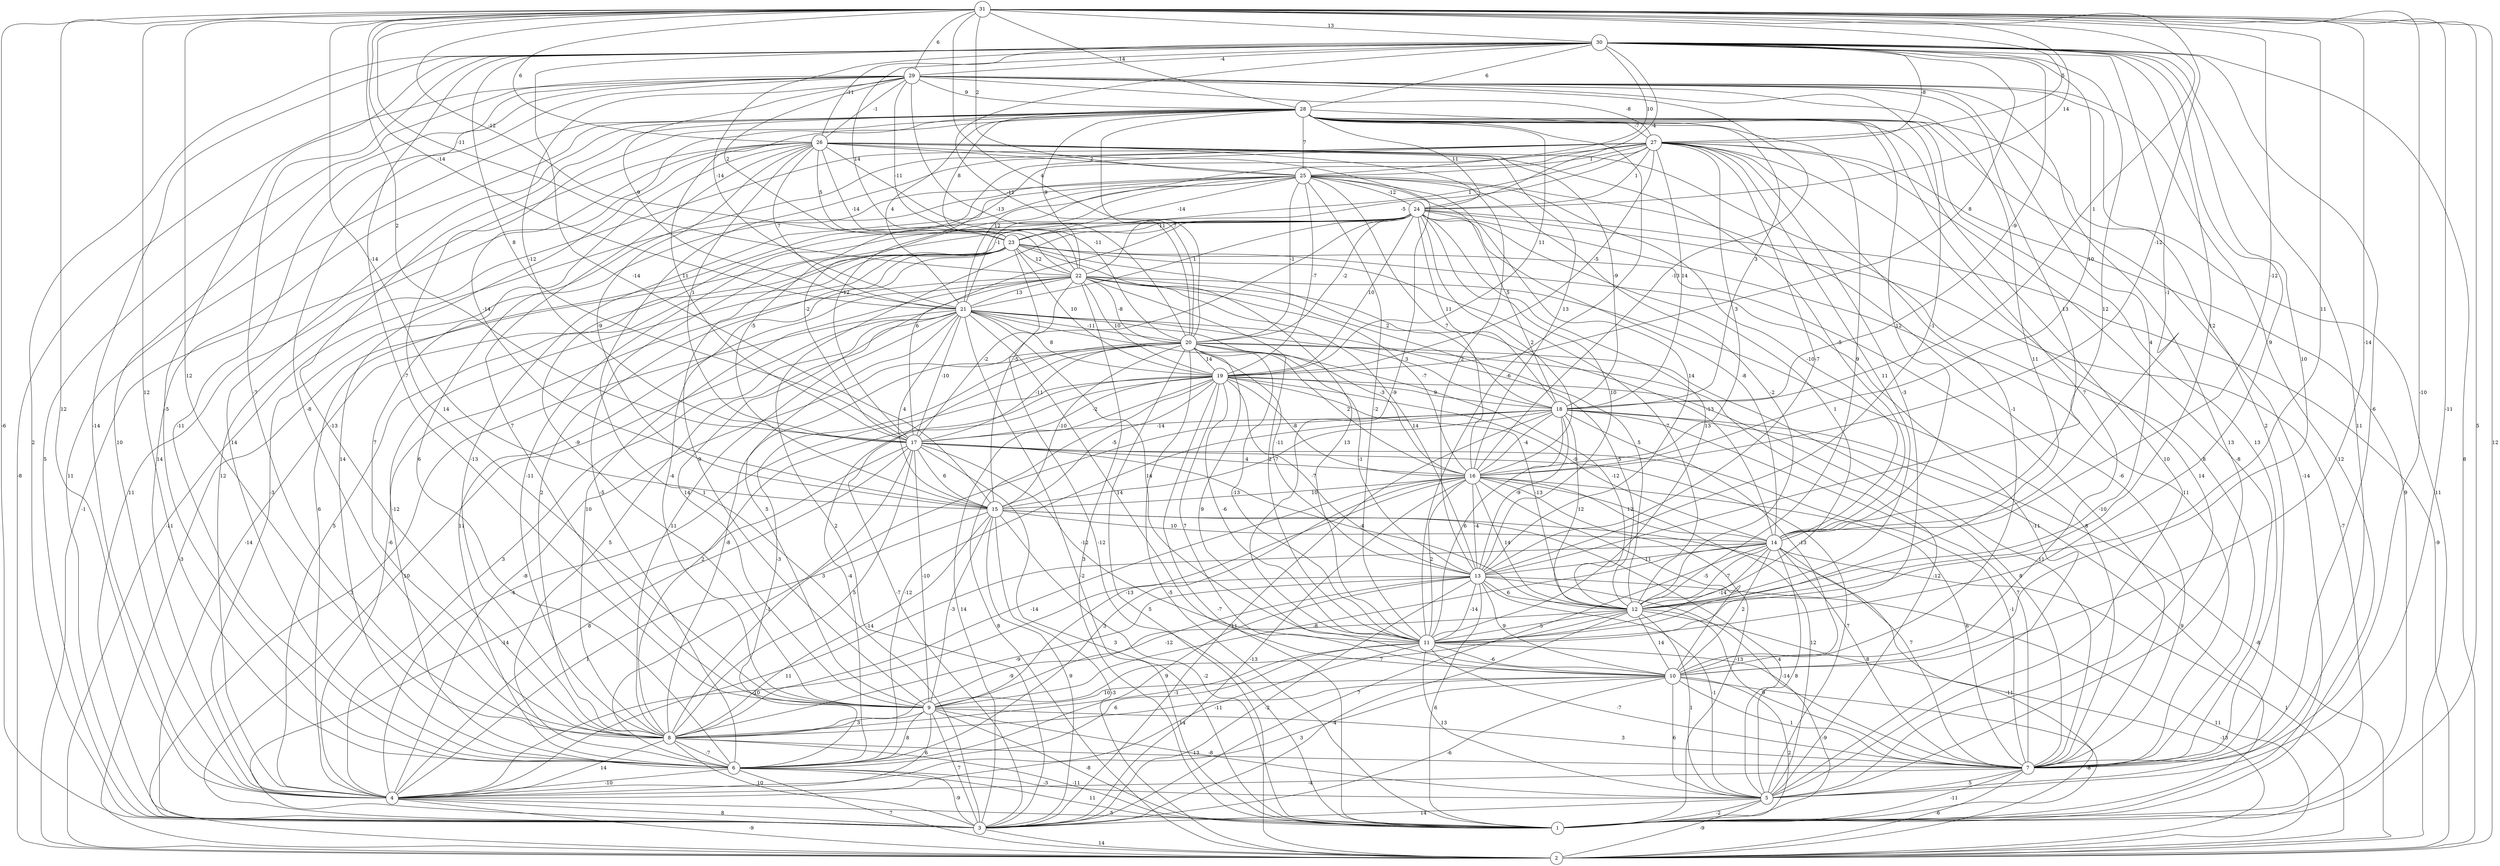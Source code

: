 graph { 
	 fontname="Helvetica,Arial,sans-serif" 
	 node [shape = circle]; 
	 31 -- 1 [label = "5"];
	 31 -- 2 [label = "12"];
	 31 -- 3 [label = "-6"];
	 31 -- 4 [label = "12"];
	 31 -- 5 [label = "-11"];
	 31 -- 6 [label = "12"];
	 31 -- 7 [label = "-10"];
	 31 -- 8 [label = "12"];
	 31 -- 10 [label = "-14"];
	 31 -- 12 [label = "11"];
	 31 -- 14 [label = "-12"];
	 31 -- 15 [label = "-14"];
	 31 -- 16 [label = "-12"];
	 31 -- 17 [label = "2"];
	 31 -- 18 [label = "1"];
	 31 -- 20 [label = "4"];
	 31 -- 21 [label = "-14"];
	 31 -- 22 [label = "-11"];
	 31 -- 23 [label = "-12"];
	 31 -- 24 [label = "14"];
	 31 -- 25 [label = "2"];
	 31 -- 26 [label = "6"];
	 31 -- 27 [label = "5"];
	 31 -- 28 [label = "-14"];
	 31 -- 29 [label = "6"];
	 31 -- 30 [label = "13"];
	 30 -- 2 [label = "8"];
	 30 -- 3 [label = "2"];
	 30 -- 4 [label = "-14"];
	 30 -- 5 [label = "11"];
	 30 -- 6 [label = "-5"];
	 30 -- 7 [label = "-6"];
	 30 -- 8 [label = "-7"];
	 30 -- 9 [label = "-7"];
	 30 -- 10 [label = "10"];
	 30 -- 11 [label = "9"];
	 30 -- 12 [label = "12"];
	 30 -- 13 [label = "12"];
	 30 -- 14 [label = "-1"];
	 30 -- 15 [label = "-14"];
	 30 -- 16 [label = "10"];
	 30 -- 17 [label = "8"];
	 30 -- 18 [label = "-9"];
	 30 -- 19 [label = "8"];
	 30 -- 20 [label = "-11"];
	 30 -- 21 [label = "-14"];
	 30 -- 22 [label = "14"];
	 30 -- 24 [label = "-4"];
	 30 -- 25 [label = "10"];
	 30 -- 26 [label = "-11"];
	 30 -- 27 [label = "-8"];
	 30 -- 28 [label = "6"];
	 30 -- 29 [label = "-4"];
	 29 -- 1 [label = "12"];
	 29 -- 2 [label = "-8"];
	 29 -- 3 [label = "5"];
	 29 -- 4 [label = "10"];
	 29 -- 5 [label = "13"];
	 29 -- 6 [label = "-11"];
	 29 -- 7 [label = "2"];
	 29 -- 8 [label = "-8"];
	 29 -- 11 [label = "11"];
	 29 -- 12 [label = "4"];
	 29 -- 13 [label = "-1"];
	 29 -- 14 [label = "13"];
	 29 -- 16 [label = "-13"];
	 29 -- 17 [label = "-12"];
	 29 -- 20 [label = "-13"];
	 29 -- 21 [label = "9"];
	 29 -- 22 [label = "-11"];
	 29 -- 23 [label = "2"];
	 29 -- 26 [label = "-1"];
	 29 -- 27 [label = "-8"];
	 29 -- 28 [label = "9"];
	 28 -- 1 [label = "-14"];
	 28 -- 2 [label = "11"];
	 28 -- 3 [label = "11"];
	 28 -- 4 [label = "14"];
	 28 -- 5 [label = "10"];
	 28 -- 6 [label = "14"];
	 28 -- 7 [label = "13"];
	 28 -- 8 [label = "-13"];
	 28 -- 9 [label = "14"];
	 28 -- 10 [label = "7"];
	 28 -- 11 [label = "-6"];
	 28 -- 12 [label = "9"];
	 28 -- 14 [label = "12"];
	 28 -- 15 [label = "-14"];
	 28 -- 17 [label = "11"];
	 28 -- 18 [label = "3"];
	 28 -- 19 [label = "11"];
	 28 -- 20 [label = "7"];
	 28 -- 21 [label = "4"];
	 28 -- 22 [label = "9"];
	 28 -- 23 [label = "8"];
	 28 -- 24 [label = "11"];
	 28 -- 25 [label = "7"];
	 28 -- 27 [label = "-7"];
	 27 -- 1 [label = "9"];
	 27 -- 3 [label = "1"];
	 27 -- 4 [label = "12"];
	 27 -- 5 [label = "14"];
	 27 -- 6 [label = "6"];
	 27 -- 7 [label = "-8"];
	 27 -- 10 [label = "-1"];
	 27 -- 11 [label = "-3"];
	 27 -- 12 [label = "11"];
	 27 -- 13 [label = "-7"];
	 27 -- 15 [label = "-5"];
	 27 -- 16 [label = "3"];
	 27 -- 17 [label = "-12"];
	 27 -- 18 [label = "14"];
	 27 -- 19 [label = "-5"];
	 27 -- 21 [label = "12"];
	 27 -- 22 [label = "-5"];
	 27 -- 23 [label = "1"];
	 27 -- 24 [label = "1"];
	 27 -- 25 [label = "1"];
	 26 -- 2 [label = "-1"];
	 26 -- 3 [label = "11"];
	 26 -- 6 [label = "14"];
	 26 -- 7 [label = "8"];
	 26 -- 8 [label = "7"];
	 26 -- 9 [label = "7"];
	 26 -- 11 [label = "-9"];
	 26 -- 13 [label = "2"];
	 26 -- 14 [label = "-5"];
	 26 -- 15 [label = "-9"];
	 26 -- 16 [label = "13"];
	 26 -- 17 [label = "1"];
	 26 -- 18 [label = "-9"];
	 26 -- 20 [label = "-11"];
	 26 -- 21 [label = "7"];
	 26 -- 22 [label = "-14"];
	 26 -- 23 [label = "5"];
	 26 -- 25 [label = "2"];
	 25 -- 2 [label = "-11"];
	 25 -- 4 [label = "-3"];
	 25 -- 7 [label = "-6"];
	 25 -- 8 [label = "-13"];
	 25 -- 9 [label = "-9"];
	 25 -- 11 [label = "-2"];
	 25 -- 12 [label = "-2"];
	 25 -- 13 [label = "14"];
	 25 -- 14 [label = "-10"];
	 25 -- 16 [label = "7"];
	 25 -- 17 [label = "-2"];
	 25 -- 18 [label = "5"];
	 25 -- 19 [label = "-7"];
	 25 -- 20 [label = "-1"];
	 25 -- 21 [label = "-1"];
	 25 -- 23 [label = "-14"];
	 25 -- 24 [label = "-12"];
	 24 -- 1 [label = "-7"];
	 24 -- 2 [label = "-9"];
	 24 -- 3 [label = "2"];
	 24 -- 4 [label = "6"];
	 24 -- 6 [label = "-5"];
	 24 -- 7 [label = "11"];
	 24 -- 8 [label = "-11"];
	 24 -- 9 [label = "9"];
	 24 -- 11 [label = "13"];
	 24 -- 12 [label = "1"];
	 24 -- 13 [label = "10"];
	 24 -- 14 [label = "-8"];
	 24 -- 15 [label = "-5"];
	 24 -- 16 [label = "2"];
	 24 -- 17 [label = "6"];
	 24 -- 18 [label = "11"];
	 24 -- 19 [label = "10"];
	 24 -- 20 [label = "-2"];
	 24 -- 21 [label = "1"];
	 24 -- 23 [label = "11"];
	 23 -- 1 [label = "-12"];
	 23 -- 2 [label = "-3"];
	 23 -- 3 [label = "-14"];
	 23 -- 4 [label = "5"];
	 23 -- 5 [label = "-11"];
	 23 -- 6 [label = "-12"];
	 23 -- 7 [label = "-10"];
	 23 -- 8 [label = "2"];
	 23 -- 9 [label = "-4"];
	 23 -- 11 [label = "13"];
	 23 -- 12 [label = "7"];
	 23 -- 18 [label = "2"];
	 23 -- 19 [label = "10"];
	 23 -- 22 [label = "12"];
	 22 -- 1 [label = "3"];
	 22 -- 4 [label = "-6"];
	 22 -- 6 [label = "11"];
	 22 -- 7 [label = "8"];
	 22 -- 8 [label = "10"];
	 22 -- 9 [label = "14"];
	 22 -- 11 [label = "2"];
	 22 -- 12 [label = "5"];
	 22 -- 13 [label = "14"];
	 22 -- 14 [label = "-13"];
	 22 -- 16 [label = "-7"];
	 22 -- 17 [label = "-2"];
	 22 -- 19 [label = "10"];
	 22 -- 20 [label = "-8"];
	 22 -- 21 [label = "13"];
	 21 -- 1 [label = "-2"];
	 21 -- 2 [label = "3"];
	 21 -- 3 [label = "10"];
	 21 -- 4 [label = "3"];
	 21 -- 6 [label = "5"];
	 21 -- 8 [label = "11"];
	 21 -- 9 [label = "5"];
	 21 -- 10 [label = "14"];
	 21 -- 11 [label = "14"];
	 21 -- 12 [label = "5"];
	 21 -- 13 [label = "-11"];
	 21 -- 15 [label = "4"];
	 21 -- 16 [label = "-3"];
	 21 -- 17 [label = "-10"];
	 21 -- 18 [label = "3"];
	 21 -- 19 [label = "8"];
	 21 -- 20 [label = "-11"];
	 20 -- 1 [label = "-5"];
	 20 -- 2 [label = "5"];
	 20 -- 3 [label = "-7"];
	 20 -- 4 [label = "-8"];
	 20 -- 5 [label = "-12"];
	 20 -- 6 [label = "-3"];
	 20 -- 7 [label = "11"];
	 20 -- 8 [label = "-8"];
	 20 -- 10 [label = "9"];
	 20 -- 11 [label = "-13"];
	 20 -- 12 [label = "-12"];
	 20 -- 13 [label = "-1"];
	 20 -- 15 [label = "-10"];
	 20 -- 16 [label = "2"];
	 20 -- 17 [label = "-11"];
	 20 -- 19 [label = "14"];
	 19 -- 1 [label = "-7"];
	 19 -- 2 [label = "8"];
	 19 -- 3 [label = "14"];
	 19 -- 4 [label = "-4"];
	 19 -- 6 [label = "-4"];
	 19 -- 7 [label = "8"];
	 19 -- 8 [label = "2"];
	 19 -- 10 [label = "7"];
	 19 -- 11 [label = "-6"];
	 19 -- 12 [label = "-13"];
	 19 -- 13 [label = "-7"];
	 19 -- 14 [label = "-9"];
	 19 -- 15 [label = "-5"];
	 19 -- 16 [label = "-8"];
	 19 -- 17 [label = "-2"];
	 19 -- 18 [label = "9"];
	 18 -- 1 [label = "9"];
	 18 -- 2 [label = "-8"];
	 18 -- 3 [label = "11"];
	 18 -- 6 [label = "-12"];
	 18 -- 7 [label = "7"];
	 18 -- 8 [label = "3"];
	 18 -- 10 [label = "-13"];
	 18 -- 11 [label = "6"];
	 18 -- 12 [label = "12"];
	 18 -- 13 [label = "-9"];
	 18 -- 15 [label = "-7"];
	 18 -- 16 [label = "-4"];
	 18 -- 17 [label = "-14"];
	 17 -- 1 [label = "3"];
	 17 -- 3 [label = "-14"];
	 17 -- 4 [label = "8"];
	 17 -- 5 [label = "-7"];
	 17 -- 6 [label = "-1"];
	 17 -- 7 [label = "-1"];
	 17 -- 8 [label = "5"];
	 17 -- 9 [label = "-10"];
	 17 -- 11 [label = "-12"];
	 17 -- 12 [label = "-4"];
	 17 -- 15 [label = "6"];
	 17 -- 16 [label = "4"];
	 16 -- 1 [label = "-13"];
	 16 -- 3 [label = "-13"];
	 16 -- 5 [label = "12"];
	 16 -- 6 [label = "3"];
	 16 -- 7 [label = "6"];
	 16 -- 8 [label = "-14"];
	 16 -- 9 [label = "-13"];
	 16 -- 10 [label = "-5"];
	 16 -- 11 [label = "2"];
	 16 -- 12 [label = "14"];
	 16 -- 13 [label = "-4"];
	 16 -- 14 [label = "12"];
	 16 -- 15 [label = "10"];
	 15 -- 1 [label = "-2"];
	 15 -- 2 [label = "-3"];
	 15 -- 3 [label = "9"];
	 15 -- 4 [label = "1"];
	 15 -- 5 [label = "4"];
	 15 -- 7 [label = "7"];
	 15 -- 8 [label = "-14"];
	 15 -- 9 [label = "-3"];
	 15 -- 14 [label = "10"];
	 14 -- 1 [label = "-11"];
	 14 -- 2 [label = "1"];
	 14 -- 3 [label = "7"];
	 14 -- 4 [label = "11"];
	 14 -- 5 [label = "8"];
	 14 -- 7 [label = "8"];
	 14 -- 9 [label = "-8"];
	 14 -- 10 [label = "2"];
	 14 -- 11 [label = "-14"];
	 14 -- 12 [label = "-7"];
	 14 -- 13 [label = "-11"];
	 13 -- 1 [label = "6"];
	 13 -- 2 [label = "11"];
	 13 -- 3 [label = "-2"];
	 13 -- 4 [label = "-10"];
	 13 -- 5 [label = "-1"];
	 13 -- 6 [label = "9"];
	 13 -- 7 [label = "-14"];
	 13 -- 8 [label = "-9"];
	 13 -- 9 [label = "-12"];
	 13 -- 10 [label = "9"];
	 13 -- 11 [label = "-14"];
	 13 -- 12 [label = "6"];
	 12 -- 2 [label = "-13"];
	 12 -- 3 [label = "-4"];
	 12 -- 5 [label = "1"];
	 12 -- 7 [label = "9"];
	 12 -- 8 [label = "-9"];
	 12 -- 9 [label = "7"];
	 12 -- 10 [label = "14"];
	 12 -- 11 [label = "-5"];
	 11 -- 1 [label = "-9"];
	 11 -- 4 [label = "14"];
	 11 -- 5 [label = "13"];
	 11 -- 6 [label = "6"];
	 11 -- 7 [label = "-7"];
	 11 -- 8 [label = "-1"];
	 11 -- 10 [label = "-6"];
	 10 -- 1 [label = "2"];
	 10 -- 2 [label = "-8"];
	 10 -- 3 [label = "-6"];
	 10 -- 4 [label = "3"];
	 10 -- 5 [label = "6"];
	 10 -- 7 [label = "1"];
	 10 -- 8 [label = "-11"];
	 10 -- 9 [label = "10"];
	 9 -- 1 [label = "-8"];
	 9 -- 3 [label = "7"];
	 9 -- 4 [label = "6"];
	 9 -- 5 [label = "-8"];
	 9 -- 6 [label = "8"];
	 9 -- 7 [label = "3"];
	 9 -- 8 [label = "3"];
	 8 -- 1 [label = "-11"];
	 8 -- 3 [label = "10"];
	 8 -- 4 [label = "14"];
	 8 -- 6 [label = "-7"];
	 8 -- 7 [label = "13"];
	 7 -- 1 [label = "-11"];
	 7 -- 2 [label = "-6"];
	 7 -- 4 [label = "-4"];
	 7 -- 5 [label = "5"];
	 6 -- 1 [label = "11"];
	 6 -- 2 [label = "7"];
	 6 -- 3 [label = "-9"];
	 6 -- 4 [label = "-10"];
	 6 -- 5 [label = "-3"];
	 5 -- 1 [label = "-2"];
	 5 -- 2 [label = "-9"];
	 5 -- 3 [label = "14"];
	 4 -- 1 [label = "5"];
	 4 -- 2 [label = "-9"];
	 4 -- 3 [label = "8"];
	 3 -- 2 [label = "14"];
	 1;
	 2;
	 3;
	 4;
	 5;
	 6;
	 7;
	 8;
	 9;
	 10;
	 11;
	 12;
	 13;
	 14;
	 15;
	 16;
	 17;
	 18;
	 19;
	 20;
	 21;
	 22;
	 23;
	 24;
	 25;
	 26;
	 27;
	 28;
	 29;
	 30;
	 31;
}

